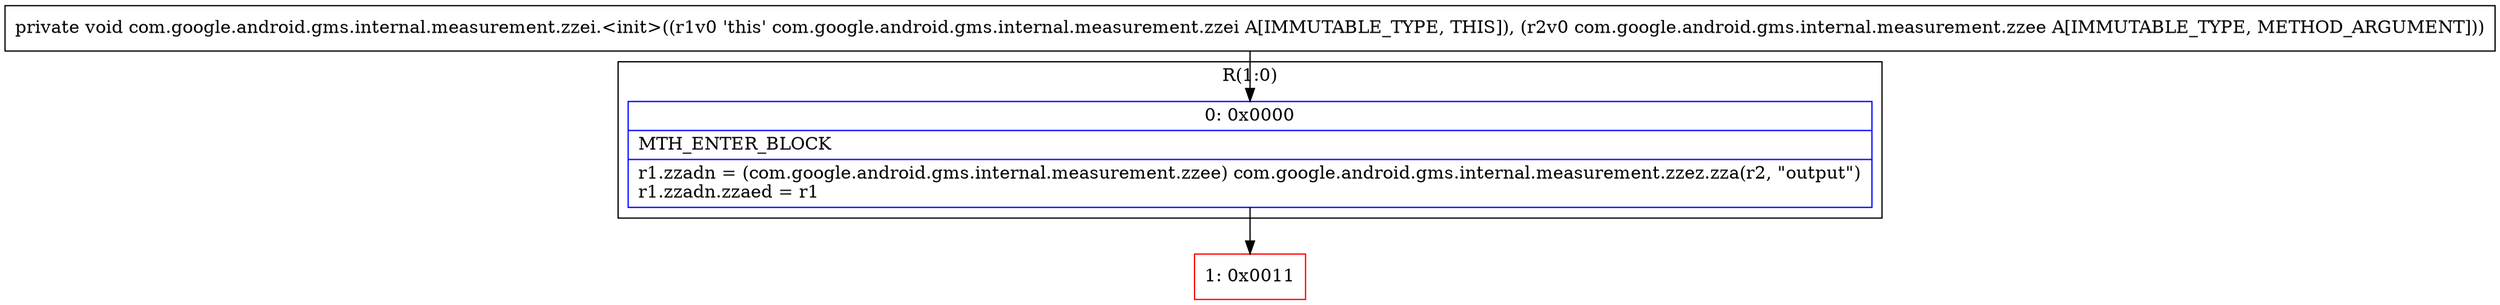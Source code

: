 digraph "CFG forcom.google.android.gms.internal.measurement.zzei.\<init\>(Lcom\/google\/android\/gms\/internal\/measurement\/zzee;)V" {
subgraph cluster_Region_49147147 {
label = "R(1:0)";
node [shape=record,color=blue];
Node_0 [shape=record,label="{0\:\ 0x0000|MTH_ENTER_BLOCK\l|r1.zzadn = (com.google.android.gms.internal.measurement.zzee) com.google.android.gms.internal.measurement.zzez.zza(r2, \"output\")\lr1.zzadn.zzaed = r1\l}"];
}
Node_1 [shape=record,color=red,label="{1\:\ 0x0011}"];
MethodNode[shape=record,label="{private void com.google.android.gms.internal.measurement.zzei.\<init\>((r1v0 'this' com.google.android.gms.internal.measurement.zzei A[IMMUTABLE_TYPE, THIS]), (r2v0 com.google.android.gms.internal.measurement.zzee A[IMMUTABLE_TYPE, METHOD_ARGUMENT])) }"];
MethodNode -> Node_0;
Node_0 -> Node_1;
}

